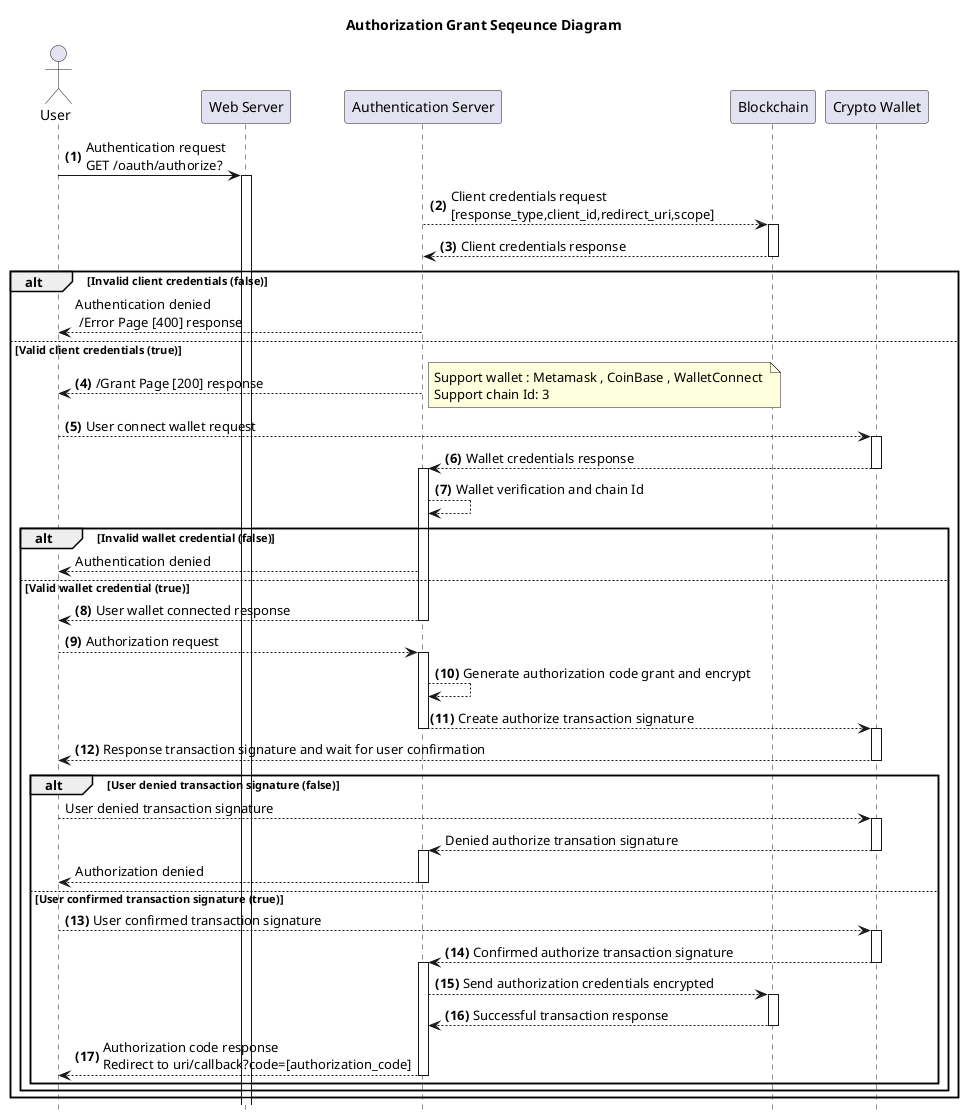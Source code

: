 @startuml authorizationGrant
title **Authorization Grant** Seqeunce Diagram
hide footbox
actor User
autonumber "<b>(0)"
"User" -> "Web Server" ++: Authentication request \nGET /oauth/authorize?
"Authentication Server" --> "Blockchain" ++: Client credentials request\n[response_type,client_id,redirect_uri,scope]
"Blockchain" --> "Authentication Server" --: Client credentials response
alt Invalid client credentials (false)
    autonumber stop
    "Authentication Server" --> "User": Authentication denied \n /Error Page [400] response
else Valid client credentials (true)
    autonumber resume
    "Authentication Server" --> "User" --: /Grant Page [200] response
    note right: Support wallet : Metamask , CoinBase , WalletConnect \nSupport chain Id: 3
    "User" --> "Crypto Wallet" ++: User connect wallet request
    "Crypto Wallet" --> "Authentication Server" --++:  Wallet credentials response
    "Authentication Server" --> "Authentication Server" : Wallet verification and chain Id
    alt Invalid wallet credential (false)
        autonumber stop
        "Authentication Server" --> "User" : Authentication denied
    else  Valid wallet credential (true) 
        autonumber resume
        "Authentication Server" --> "User" --: User wallet connected response
        "User" --> "Authentication Server" ++: Authorization request
        "Authentication Server" --> "Authentication Server" : Generate authorization code grant and encrypt
        "Authentication Server" --> "Crypto Wallet" --++: Create authorize transaction signature
        "Crypto Wallet" --> "User" --:  Response transaction signature and wait for user confirmation
        alt  User denied transaction signature (false)
            autonumber stop
            "User" --> "Crypto Wallet" ++: User denied transaction signature
            "Crypto Wallet" --> "Authentication Server" --++: Denied authorize transation signature
            "Authentication Server" --> "User" --: Authorization denied
        else User confirmed transaction signature (true)
            autonumber resume
            "User" --> "Crypto Wallet" ++: User confirmed transaction signature
            "Crypto Wallet" --> "Authentication Server" --++: Confirmed authorize transaction signature
            "Authentication Server" --> "Blockchain" ++: Send authorization credentials encrypted
            "Blockchain" --> "Authentication Server" --: Successful transaction response
            "Authentication Server" --> "User" --: Authorization code response \nRedirect to uri/callback?code=[authorization_code]
        end
       
    end
end
@enduml